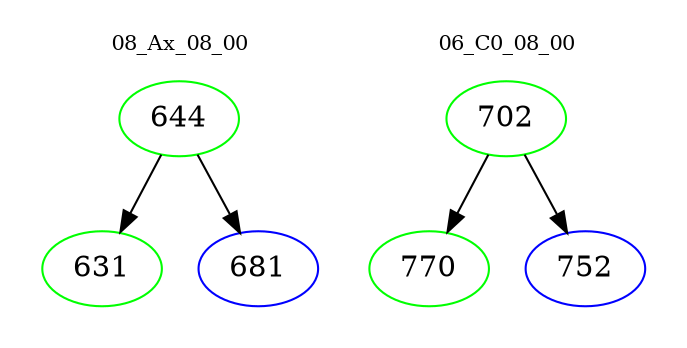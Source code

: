 digraph{
subgraph cluster_0 {
color = white
label = "08_Ax_08_00";
fontsize=10;
T0_644 [label="644", color="green"]
T0_644 -> T0_631 [color="black"]
T0_631 [label="631", color="green"]
T0_644 -> T0_681 [color="black"]
T0_681 [label="681", color="blue"]
}
subgraph cluster_1 {
color = white
label = "06_C0_08_00";
fontsize=10;
T1_702 [label="702", color="green"]
T1_702 -> T1_770 [color="black"]
T1_770 [label="770", color="green"]
T1_702 -> T1_752 [color="black"]
T1_752 [label="752", color="blue"]
}
}
